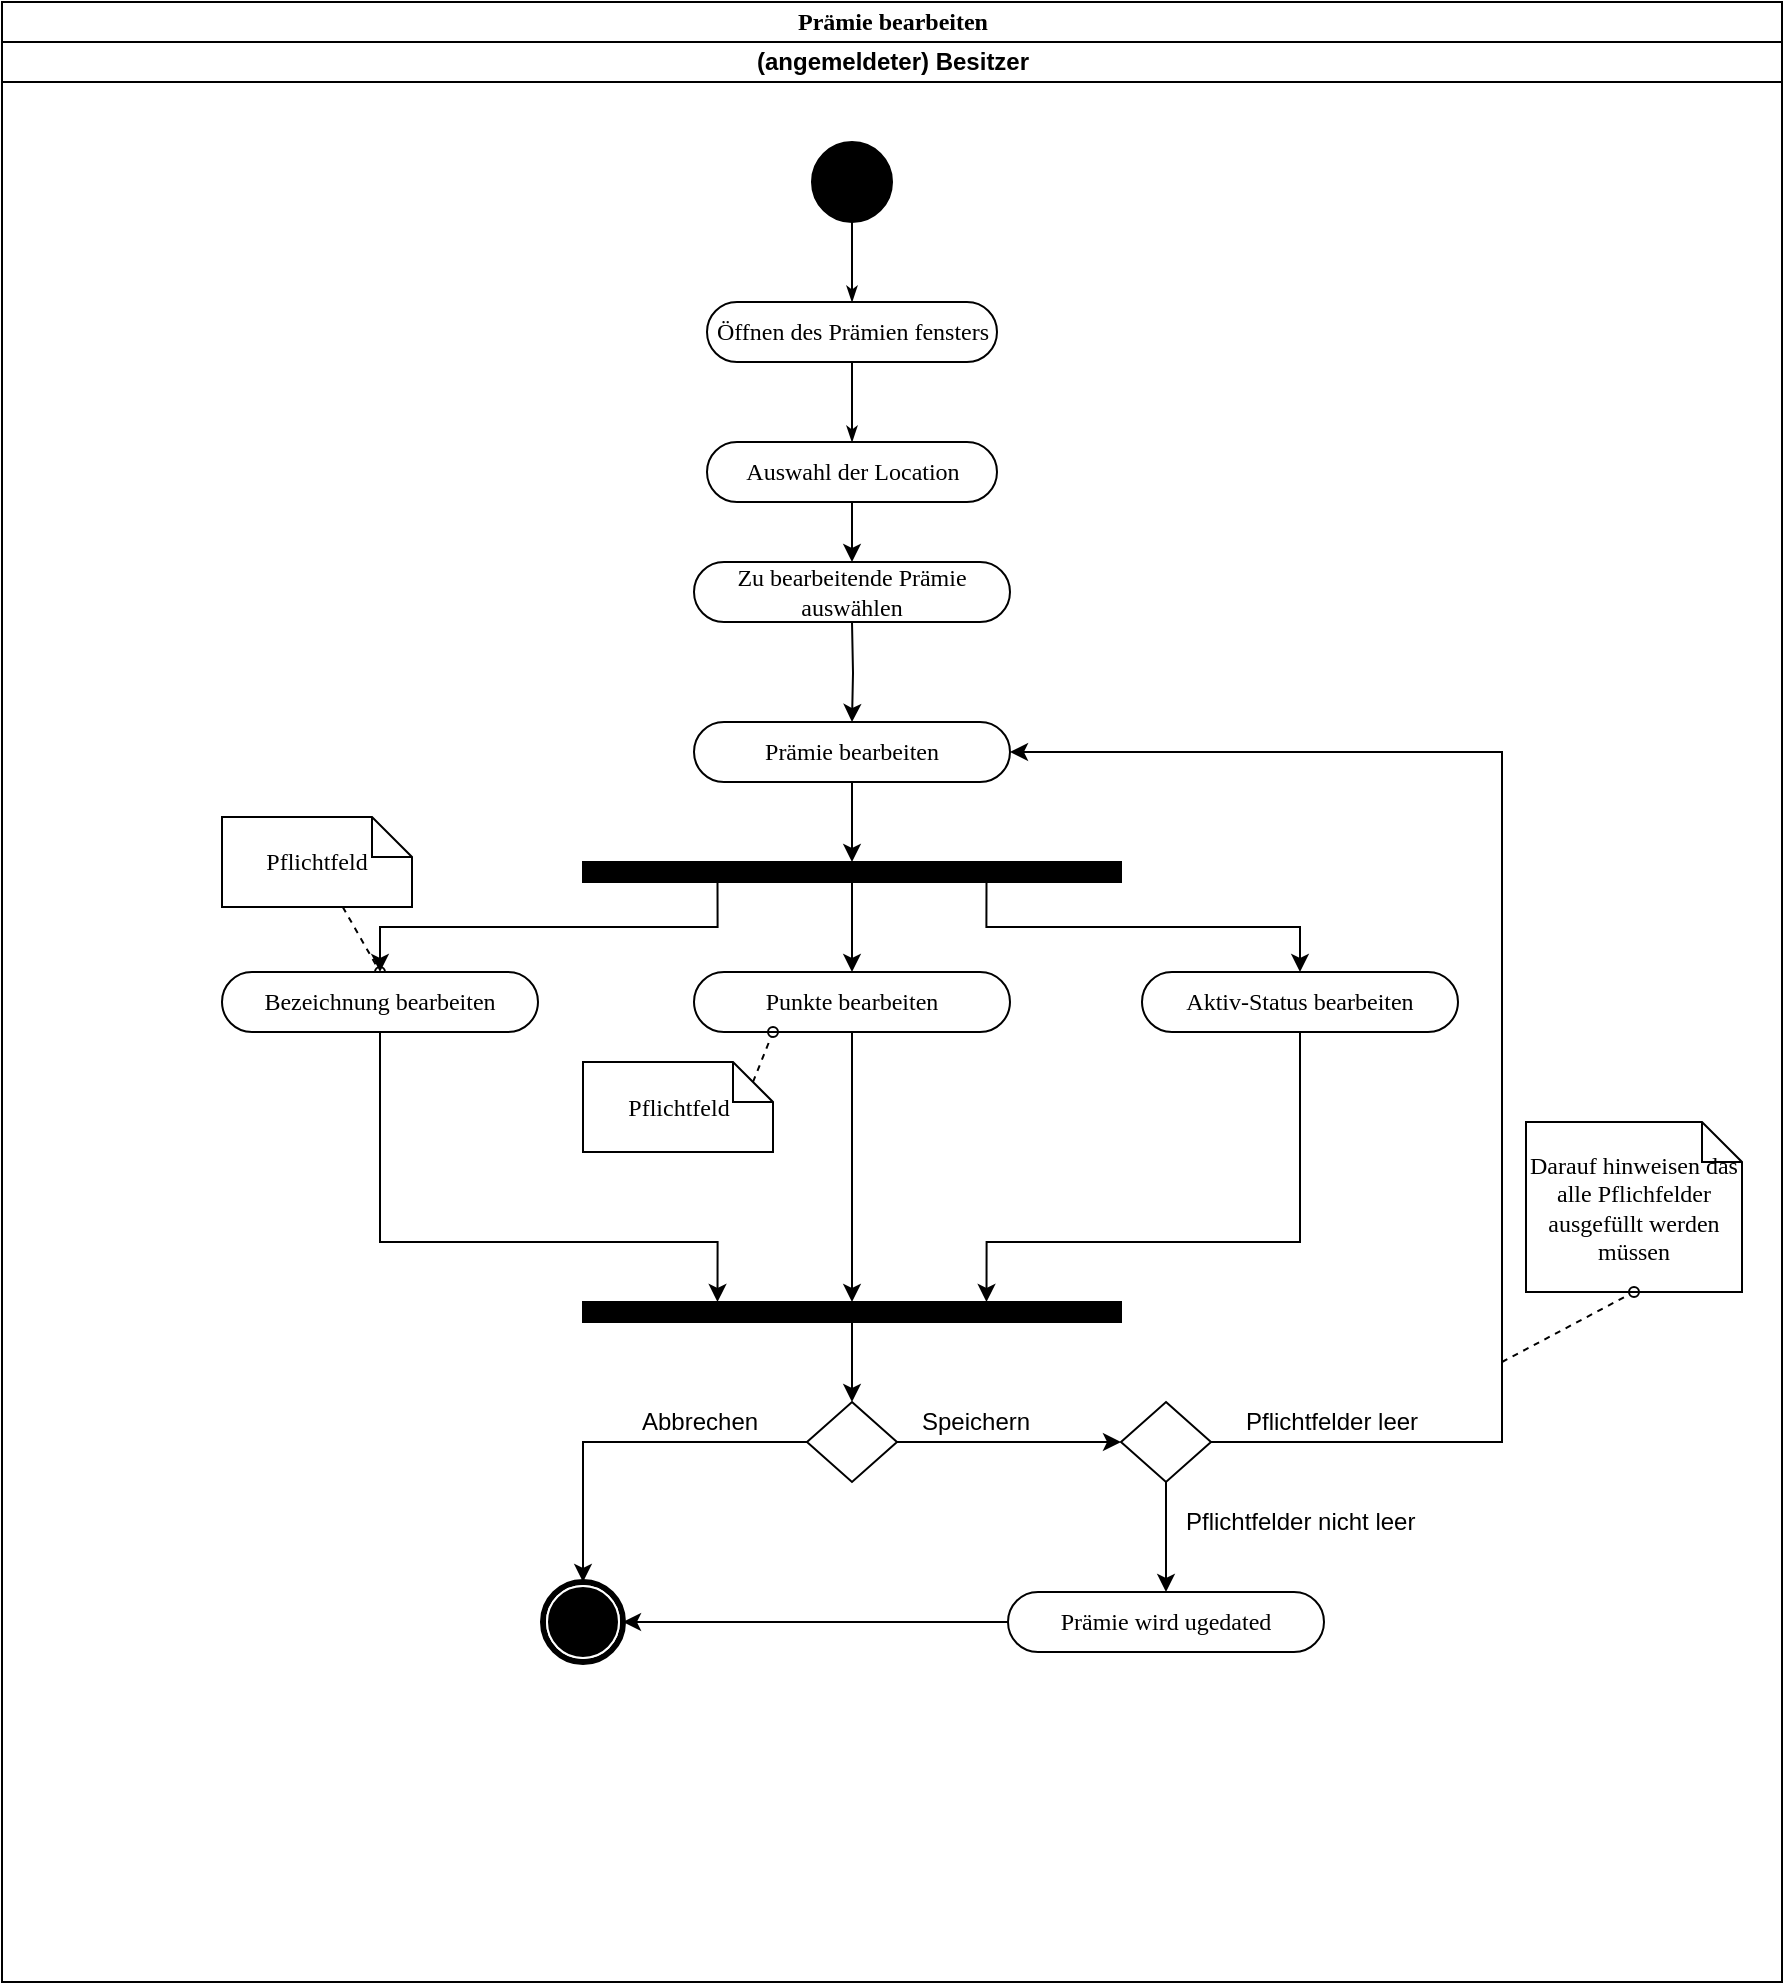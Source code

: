<mxfile version="12.1.0" type="device" pages="1"><diagram name="Page-1" id="0783ab3e-0a74-02c8-0abd-f7b4e66b4bec"><mxGraphModel dx="1278" dy="607" grid="1" gridSize="10" guides="1" tooltips="1" connect="1" arrows="1" fold="1" page="1" pageScale="1" pageWidth="850" pageHeight="1100" background="#ffffff" math="0" shadow="0"><root><mxCell id="0"/><mxCell id="1" parent="0"/><mxCell id="1c1d494c118603dd-1" value="Prämie bearbeiten" style="swimlane;html=1;childLayout=stackLayout;startSize=20;rounded=0;shadow=0;comic=0;labelBackgroundColor=none;strokeColor=#000000;strokeWidth=1;fillColor=#ffffff;fontFamily=Verdana;fontSize=12;fontColor=#000000;align=center;" parent="1" vertex="1"><mxGeometry x="40" y="20" width="890" height="990" as="geometry"><mxRectangle x="40" y="20" width="50" height="40" as="alternateBounds"/></mxGeometry></mxCell><mxCell id="1c1d494c118603dd-4" value="(angemeldeter) Besitzer" style="swimlane;html=1;startSize=20;" parent="1c1d494c118603dd-1" vertex="1"><mxGeometry y="20" width="890" height="970" as="geometry"/></mxCell><mxCell id="1c1d494c118603dd-27" style="edgeStyle=orthogonalEdgeStyle;rounded=0;html=1;labelBackgroundColor=none;startArrow=none;startFill=0;startSize=5;endArrow=classicThin;endFill=1;endSize=5;jettySize=auto;orthogonalLoop=1;strokeColor=#000000;strokeWidth=1;fontFamily=Verdana;fontSize=12;fontColor=#000000;" parent="1c1d494c118603dd-4" source="60571a20871a0731-4" target="60571a20871a0731-8" edge="1"><mxGeometry relative="1" as="geometry"/></mxCell><mxCell id="60571a20871a0731-4" value="" style="ellipse;whiteSpace=wrap;html=1;rounded=0;shadow=0;comic=0;labelBackgroundColor=none;strokeColor=#000000;strokeWidth=1;fillColor=#000000;fontFamily=Verdana;fontSize=12;fontColor=#000000;align=center;" parent="1c1d494c118603dd-4" vertex="1"><mxGeometry x="405" y="50" width="40" height="40" as="geometry"/></mxCell><mxCell id="60571a20871a0731-8" value="Öffnen des Prämien fensters" style="rounded=1;whiteSpace=wrap;html=1;shadow=0;comic=0;labelBackgroundColor=none;strokeColor=#000000;strokeWidth=1;fillColor=#ffffff;fontFamily=Verdana;fontSize=12;fontColor=#000000;align=center;arcSize=50;" parent="1c1d494c118603dd-4" vertex="1"><mxGeometry x="352.5" y="130" width="145" height="30" as="geometry"/></mxCell><mxCell id="60571a20871a0731-5" value="" style="shape=mxgraph.bpmn.shape;html=1;verticalLabelPosition=bottom;labelBackgroundColor=#ffffff;verticalAlign=top;perimeter=ellipsePerimeter;outline=end;symbol=terminate;rounded=0;shadow=0;comic=0;strokeColor=#000000;strokeWidth=1;fillColor=#ffffff;fontFamily=Verdana;fontSize=12;fontColor=#000000;align=center;" parent="1c1d494c118603dd-4" vertex="1"><mxGeometry x="270.5" y="770" width="40" height="40" as="geometry"/></mxCell><mxCell id="1c1d494c118603dd-58" style="edgeStyle=none;rounded=0;html=1;dashed=1;labelBackgroundColor=none;startArrow=none;startFill=0;startSize=5;endArrow=oval;endFill=0;endSize=5;jettySize=auto;orthogonalLoop=1;strokeColor=#000000;strokeWidth=1;fontFamily=Verdana;fontSize=12;fontColor=#000000;entryX=0.5;entryY=0;entryDx=0;entryDy=0;" parent="1c1d494c118603dd-4" source="1c1d494c118603dd-26" target="63JNOOdnsBUAV37Rs2Z--13" edge="1"><mxGeometry relative="1" as="geometry"><mxPoint x="425.1" y="780" as="targetPoint"/></mxGeometry></mxCell><mxCell id="1c1d494c118603dd-26" value="Pflichtfeld" style="shape=note;whiteSpace=wrap;html=1;rounded=0;shadow=0;comic=0;labelBackgroundColor=none;strokeColor=#000000;strokeWidth=1;fillColor=#ffffff;fontFamily=Verdana;fontSize=12;fontColor=#000000;align=center;size=20;" parent="1c1d494c118603dd-4" vertex="1"><mxGeometry x="110" y="387.5" width="95" height="45" as="geometry"/></mxCell><mxCell id="63JNOOdnsBUAV37Rs2Z--7" style="edgeStyle=orthogonalEdgeStyle;rounded=0;orthogonalLoop=1;jettySize=auto;html=1;entryX=0.5;entryY=0;entryDx=0;entryDy=0;" edge="1" parent="1c1d494c118603dd-4" source="63JNOOdnsBUAV37Rs2Z--3" target="63JNOOdnsBUAV37Rs2Z--5"><mxGeometry relative="1" as="geometry"/></mxCell><mxCell id="63JNOOdnsBUAV37Rs2Z--3" value="Auswahl der Location" style="rounded=1;whiteSpace=wrap;html=1;shadow=0;comic=0;labelBackgroundColor=none;strokeColor=#000000;strokeWidth=1;fillColor=#ffffff;fontFamily=Verdana;fontSize=12;fontColor=#000000;align=center;arcSize=50;" vertex="1" parent="1c1d494c118603dd-4"><mxGeometry x="352.5" y="200" width="145" height="30" as="geometry"/></mxCell><mxCell id="63JNOOdnsBUAV37Rs2Z--4" style="edgeStyle=orthogonalEdgeStyle;rounded=0;html=1;labelBackgroundColor=none;startArrow=none;startFill=0;startSize=5;endArrow=classicThin;endFill=1;endSize=5;jettySize=auto;orthogonalLoop=1;strokeColor=#000000;strokeWidth=1;fontFamily=Verdana;fontSize=12;fontColor=#000000;exitX=0.5;exitY=1;exitDx=0;exitDy=0;entryX=0.5;entryY=0;entryDx=0;entryDy=0;" edge="1" parent="1c1d494c118603dd-4" source="60571a20871a0731-8" target="63JNOOdnsBUAV37Rs2Z--3"><mxGeometry relative="1" as="geometry"><mxPoint x="435" y="100" as="sourcePoint"/><mxPoint x="435" y="140" as="targetPoint"/></mxGeometry></mxCell><mxCell id="63JNOOdnsBUAV37Rs2Z--5" value="Zu bearbeitende&amp;nbsp;Prämie auswählen" style="rounded=1;whiteSpace=wrap;html=1;shadow=0;comic=0;labelBackgroundColor=none;strokeColor=#000000;strokeWidth=1;fillColor=#ffffff;fontFamily=Verdana;fontSize=12;fontColor=#000000;align=center;arcSize=50;" vertex="1" parent="1c1d494c118603dd-4"><mxGeometry x="346" y="260" width="158" height="30" as="geometry"/></mxCell><mxCell id="63JNOOdnsBUAV37Rs2Z--8" value="" style="whiteSpace=wrap;html=1;rounded=0;shadow=0;comic=0;labelBackgroundColor=none;strokeColor=#000000;strokeWidth=1;fillColor=#000000;fontFamily=Verdana;fontSize=12;fontColor=#000000;align=center;rotation=0;" vertex="1" parent="1c1d494c118603dd-4"><mxGeometry x="290.5" y="410" width="269" height="10" as="geometry"/></mxCell><mxCell id="63JNOOdnsBUAV37Rs2Z--11" style="edgeStyle=orthogonalEdgeStyle;rounded=0;orthogonalLoop=1;jettySize=auto;html=1;exitX=0.5;exitY=1;exitDx=0;exitDy=0;entryX=0.5;entryY=0;entryDx=0;entryDy=0;" edge="1" parent="1c1d494c118603dd-4" source="63JNOOdnsBUAV37Rs2Z--8" target="63JNOOdnsBUAV37Rs2Z--14"><mxGeometry relative="1" as="geometry"><mxPoint x="517" y="455" as="sourcePoint"/><mxPoint x="424" y="465" as="targetPoint"/></mxGeometry></mxCell><mxCell id="63JNOOdnsBUAV37Rs2Z--25" style="edgeStyle=orthogonalEdgeStyle;rounded=0;orthogonalLoop=1;jettySize=auto;html=1;exitX=0.5;exitY=1;exitDx=0;exitDy=0;entryX=0.25;entryY=0;entryDx=0;entryDy=0;" edge="1" parent="1c1d494c118603dd-4" source="63JNOOdnsBUAV37Rs2Z--13" target="63JNOOdnsBUAV37Rs2Z--21"><mxGeometry relative="1" as="geometry"><Array as="points"><mxPoint x="189" y="600"/><mxPoint x="358" y="600"/></Array></mxGeometry></mxCell><mxCell id="63JNOOdnsBUAV37Rs2Z--13" value="Bezeichnung bearbeiten" style="rounded=1;whiteSpace=wrap;html=1;shadow=0;comic=0;labelBackgroundColor=none;strokeColor=#000000;strokeWidth=1;fillColor=#ffffff;fontFamily=Verdana;fontSize=12;fontColor=#000000;align=center;arcSize=50;" vertex="1" parent="1c1d494c118603dd-4"><mxGeometry x="110" y="465" width="158" height="30" as="geometry"/></mxCell><mxCell id="63JNOOdnsBUAV37Rs2Z--10" style="edgeStyle=orthogonalEdgeStyle;rounded=0;orthogonalLoop=1;jettySize=auto;html=1;exitX=0.25;exitY=1;exitDx=0;exitDy=0;entryX=0.5;entryY=0;entryDx=0;entryDy=0;" edge="1" parent="1c1d494c118603dd-4" source="63JNOOdnsBUAV37Rs2Z--8" target="63JNOOdnsBUAV37Rs2Z--13"><mxGeometry relative="1" as="geometry"><mxPoint x="434" y="305" as="sourcePoint"/><mxPoint x="259" y="455" as="targetPoint"/></mxGeometry></mxCell><mxCell id="63JNOOdnsBUAV37Rs2Z--26" style="edgeStyle=orthogonalEdgeStyle;rounded=0;orthogonalLoop=1;jettySize=auto;html=1;exitX=0.5;exitY=1;exitDx=0;exitDy=0;entryX=0.5;entryY=0;entryDx=0;entryDy=0;" edge="1" parent="1c1d494c118603dd-4" source="63JNOOdnsBUAV37Rs2Z--14" target="63JNOOdnsBUAV37Rs2Z--21"><mxGeometry relative="1" as="geometry"/></mxCell><mxCell id="63JNOOdnsBUAV37Rs2Z--14" value="Punkte bearbeiten" style="rounded=1;whiteSpace=wrap;html=1;shadow=0;comic=0;labelBackgroundColor=none;strokeColor=#000000;strokeWidth=1;fillColor=#ffffff;fontFamily=Verdana;fontSize=12;fontColor=#000000;align=center;arcSize=50;" vertex="1" parent="1c1d494c118603dd-4"><mxGeometry x="346" y="465" width="158" height="30" as="geometry"/></mxCell><mxCell id="63JNOOdnsBUAV37Rs2Z--19" style="edgeStyle=orthogonalEdgeStyle;rounded=0;orthogonalLoop=1;jettySize=auto;html=1;exitX=0.5;exitY=1;exitDx=0;exitDy=0;entryX=0.5;entryY=0;entryDx=0;entryDy=0;" edge="1" parent="1c1d494c118603dd-4" source="63JNOOdnsBUAV37Rs2Z--17" target="63JNOOdnsBUAV37Rs2Z--8"><mxGeometry relative="1" as="geometry"/></mxCell><mxCell id="63JNOOdnsBUAV37Rs2Z--17" value="Prämie bearbeiten" style="rounded=1;whiteSpace=wrap;html=1;shadow=0;comic=0;labelBackgroundColor=none;strokeColor=#000000;strokeWidth=1;fillColor=#ffffff;fontFamily=Verdana;fontSize=12;fontColor=#000000;align=center;arcSize=50;" vertex="1" parent="1c1d494c118603dd-4"><mxGeometry x="346" y="340" width="158" height="30" as="geometry"/></mxCell><mxCell id="63JNOOdnsBUAV37Rs2Z--27" style="edgeStyle=orthogonalEdgeStyle;rounded=0;orthogonalLoop=1;jettySize=auto;html=1;exitX=0.5;exitY=1;exitDx=0;exitDy=0;entryX=0.75;entryY=0;entryDx=0;entryDy=0;" edge="1" parent="1c1d494c118603dd-4" source="63JNOOdnsBUAV37Rs2Z--20" target="63JNOOdnsBUAV37Rs2Z--21"><mxGeometry relative="1" as="geometry"><Array as="points"><mxPoint x="649" y="600"/><mxPoint x="492" y="600"/></Array></mxGeometry></mxCell><mxCell id="63JNOOdnsBUAV37Rs2Z--20" value="Aktiv-Status bearbeiten" style="rounded=1;whiteSpace=wrap;html=1;shadow=0;comic=0;labelBackgroundColor=none;strokeColor=#000000;strokeWidth=1;fillColor=#ffffff;fontFamily=Verdana;fontSize=12;fontColor=#000000;align=center;arcSize=50;" vertex="1" parent="1c1d494c118603dd-4"><mxGeometry x="570" y="465" width="158" height="30" as="geometry"/></mxCell><mxCell id="63JNOOdnsBUAV37Rs2Z--12" style="edgeStyle=orthogonalEdgeStyle;rounded=0;orthogonalLoop=1;jettySize=auto;html=1;exitX=0.75;exitY=1;exitDx=0;exitDy=0;entryX=0.5;entryY=0;entryDx=0;entryDy=0;" edge="1" parent="1c1d494c118603dd-4" source="63JNOOdnsBUAV37Rs2Z--8" target="63JNOOdnsBUAV37Rs2Z--20"><mxGeometry relative="1" as="geometry"><mxPoint x="434" y="425" as="sourcePoint"/><mxPoint x="659" y="465" as="targetPoint"/></mxGeometry></mxCell><mxCell id="63JNOOdnsBUAV37Rs2Z--29" style="edgeStyle=orthogonalEdgeStyle;rounded=0;orthogonalLoop=1;jettySize=auto;html=1;exitX=0.5;exitY=1;exitDx=0;exitDy=0;entryX=0.5;entryY=0;entryDx=0;entryDy=0;" edge="1" parent="1c1d494c118603dd-4" source="63JNOOdnsBUAV37Rs2Z--21" target="63JNOOdnsBUAV37Rs2Z--28"><mxGeometry relative="1" as="geometry"/></mxCell><mxCell id="63JNOOdnsBUAV37Rs2Z--21" value="" style="whiteSpace=wrap;html=1;rounded=0;shadow=0;comic=0;labelBackgroundColor=none;strokeColor=#000000;strokeWidth=1;fillColor=#000000;fontFamily=Verdana;fontSize=12;fontColor=#000000;align=center;rotation=0;" vertex="1" parent="1c1d494c118603dd-4"><mxGeometry x="290.5" y="630" width="269" height="10" as="geometry"/></mxCell><mxCell id="63JNOOdnsBUAV37Rs2Z--23" value="Pflichtfeld" style="shape=note;whiteSpace=wrap;html=1;rounded=0;shadow=0;comic=0;labelBackgroundColor=none;strokeColor=#000000;strokeWidth=1;fillColor=#ffffff;fontFamily=Verdana;fontSize=12;fontColor=#000000;align=center;size=20;" vertex="1" parent="1c1d494c118603dd-4"><mxGeometry x="290.5" y="510" width="95" height="45" as="geometry"/></mxCell><mxCell id="63JNOOdnsBUAV37Rs2Z--24" style="edgeStyle=none;rounded=0;html=1;dashed=1;labelBackgroundColor=none;startArrow=none;startFill=0;startSize=5;endArrow=oval;endFill=0;endSize=5;jettySize=auto;orthogonalLoop=1;strokeColor=#000000;strokeWidth=1;fontFamily=Verdana;fontSize=12;fontColor=#000000;entryX=0.25;entryY=1;entryDx=0;entryDy=0;exitX=0;exitY=0;exitDx=85;exitDy=10;exitPerimeter=0;" edge="1" parent="1c1d494c118603dd-4" source="63JNOOdnsBUAV37Rs2Z--23" target="63JNOOdnsBUAV37Rs2Z--14"><mxGeometry relative="1" as="geometry"><mxPoint x="180.386" y="442.5" as="sourcePoint"/><mxPoint x="199" y="475" as="targetPoint"/></mxGeometry></mxCell><mxCell id="63JNOOdnsBUAV37Rs2Z--28" value="" style="rhombus;whiteSpace=wrap;html=1;" vertex="1" parent="1c1d494c118603dd-4"><mxGeometry x="402.5" y="680" width="45" height="40" as="geometry"/></mxCell><mxCell id="63JNOOdnsBUAV37Rs2Z--34" value="Abbrechen" style="text;html=1;resizable=0;points=[];autosize=1;align=left;verticalAlign=top;spacingTop=-4;" vertex="1" parent="1c1d494c118603dd-4"><mxGeometry x="318" y="680" width="70" height="20" as="geometry"/></mxCell><mxCell id="63JNOOdnsBUAV37Rs2Z--33" style="edgeStyle=orthogonalEdgeStyle;rounded=0;orthogonalLoop=1;jettySize=auto;html=1;exitX=0;exitY=0.5;exitDx=0;exitDy=0;entryX=0.5;entryY=0;entryDx=0;entryDy=0;" edge="1" parent="1c1d494c118603dd-4" source="63JNOOdnsBUAV37Rs2Z--28" target="60571a20871a0731-5"><mxGeometry relative="1" as="geometry"><mxPoint x="290" y="760" as="targetPoint"/></mxGeometry></mxCell><mxCell id="63JNOOdnsBUAV37Rs2Z--36" value="Speichern" style="text;html=1;resizable=0;points=[];autosize=1;align=left;verticalAlign=top;spacingTop=-4;" vertex="1" parent="1c1d494c118603dd-4"><mxGeometry x="457.5" y="680" width="70" height="20" as="geometry"/></mxCell><mxCell id="63JNOOdnsBUAV37Rs2Z--38" style="edgeStyle=orthogonalEdgeStyle;rounded=0;orthogonalLoop=1;jettySize=auto;html=1;entryX=1;entryY=0.5;entryDx=0;entryDy=0;" edge="1" parent="1c1d494c118603dd-4" source="63JNOOdnsBUAV37Rs2Z--37" target="63JNOOdnsBUAV37Rs2Z--17"><mxGeometry relative="1" as="geometry"><Array as="points"><mxPoint x="750" y="700"/><mxPoint x="750" y="355"/></Array></mxGeometry></mxCell><mxCell id="63JNOOdnsBUAV37Rs2Z--37" value="" style="rhombus;whiteSpace=wrap;html=1;" vertex="1" parent="1c1d494c118603dd-4"><mxGeometry x="559.5" y="680" width="45" height="40" as="geometry"/></mxCell><mxCell id="63JNOOdnsBUAV37Rs2Z--35" style="edgeStyle=orthogonalEdgeStyle;rounded=0;orthogonalLoop=1;jettySize=auto;html=1;exitX=1;exitY=0.5;exitDx=0;exitDy=0;entryX=0;entryY=0.5;entryDx=0;entryDy=0;" edge="1" parent="1c1d494c118603dd-4" source="63JNOOdnsBUAV37Rs2Z--28" target="63JNOOdnsBUAV37Rs2Z--37"><mxGeometry relative="1" as="geometry"><mxPoint x="560" y="700" as="targetPoint"/></mxGeometry></mxCell><mxCell id="63JNOOdnsBUAV37Rs2Z--39" value="Pflichtfelder leer" style="text;html=1;resizable=0;points=[];autosize=1;align=left;verticalAlign=top;spacingTop=-4;" vertex="1" parent="1c1d494c118603dd-4"><mxGeometry x="620" y="680" width="100" height="20" as="geometry"/></mxCell><mxCell id="63JNOOdnsBUAV37Rs2Z--41" value="Pflichtfelder nicht leer" style="text;html=1;resizable=0;points=[];autosize=1;align=left;verticalAlign=top;spacingTop=-4;" vertex="1" parent="1c1d494c118603dd-4"><mxGeometry x="590" y="730" width="130" height="20" as="geometry"/></mxCell><mxCell id="63JNOOdnsBUAV37Rs2Z--46" style="edgeStyle=orthogonalEdgeStyle;rounded=0;orthogonalLoop=1;jettySize=auto;html=1;exitX=0;exitY=0.5;exitDx=0;exitDy=0;entryX=1;entryY=0.5;entryDx=0;entryDy=0;" edge="1" parent="1c1d494c118603dd-4" source="63JNOOdnsBUAV37Rs2Z--42" target="60571a20871a0731-5"><mxGeometry relative="1" as="geometry"/></mxCell><mxCell id="63JNOOdnsBUAV37Rs2Z--42" value="Prämie wird ugedated" style="rounded=1;whiteSpace=wrap;html=1;shadow=0;comic=0;labelBackgroundColor=none;strokeColor=#000000;strokeWidth=1;fillColor=#ffffff;fontFamily=Verdana;fontSize=12;fontColor=#000000;align=center;arcSize=50;" vertex="1" parent="1c1d494c118603dd-4"><mxGeometry x="503" y="775" width="158" height="30" as="geometry"/></mxCell><mxCell id="63JNOOdnsBUAV37Rs2Z--40" style="edgeStyle=orthogonalEdgeStyle;rounded=0;orthogonalLoop=1;jettySize=auto;html=1;exitX=0.5;exitY=1;exitDx=0;exitDy=0;entryX=0.5;entryY=0;entryDx=0;entryDy=0;" edge="1" parent="1c1d494c118603dd-4" source="63JNOOdnsBUAV37Rs2Z--37" target="63JNOOdnsBUAV37Rs2Z--42"><mxGeometry relative="1" as="geometry"><mxPoint x="582" y="770" as="targetPoint"/></mxGeometry></mxCell><mxCell id="63JNOOdnsBUAV37Rs2Z--47" value="Darauf hinweisen das alle Pflichfelder ausgefüllt werden müssen" style="shape=note;whiteSpace=wrap;html=1;rounded=0;shadow=0;comic=0;labelBackgroundColor=none;strokeColor=#000000;strokeWidth=1;fillColor=#ffffff;fontFamily=Verdana;fontSize=12;fontColor=#000000;align=center;size=20;" vertex="1" parent="1c1d494c118603dd-4"><mxGeometry x="762" y="540" width="108" height="85" as="geometry"/></mxCell><mxCell id="63JNOOdnsBUAV37Rs2Z--18" style="edgeStyle=orthogonalEdgeStyle;rounded=0;orthogonalLoop=1;jettySize=auto;html=1;entryX=0.5;entryY=0;entryDx=0;entryDy=0;" edge="1" parent="1" target="63JNOOdnsBUAV37Rs2Z--17"><mxGeometry relative="1" as="geometry"><mxPoint x="465" y="330" as="sourcePoint"/><mxPoint x="475" y="310" as="targetPoint"/></mxGeometry></mxCell><mxCell id="63JNOOdnsBUAV37Rs2Z--48" style="edgeStyle=none;rounded=0;html=1;dashed=1;labelBackgroundColor=none;startArrow=none;startFill=0;startSize=5;endArrow=oval;endFill=0;endSize=5;jettySize=auto;orthogonalLoop=1;strokeColor=#000000;strokeWidth=1;fontFamily=Verdana;fontSize=12;fontColor=#000000;entryX=0.5;entryY=1;entryDx=0;entryDy=0;entryPerimeter=0;" edge="1" parent="1" target="63JNOOdnsBUAV37Rs2Z--47"><mxGeometry relative="1" as="geometry"><mxPoint x="790" y="700" as="sourcePoint"/><mxPoint x="239" y="515" as="targetPoint"/></mxGeometry></mxCell></root></mxGraphModel></diagram></mxfile>